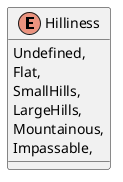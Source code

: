 @startuml
enum Hilliness {
    Undefined,
    Flat,
    SmallHills,
    LargeHills,
    Mountainous,
    Impassable,
}
@enduml
